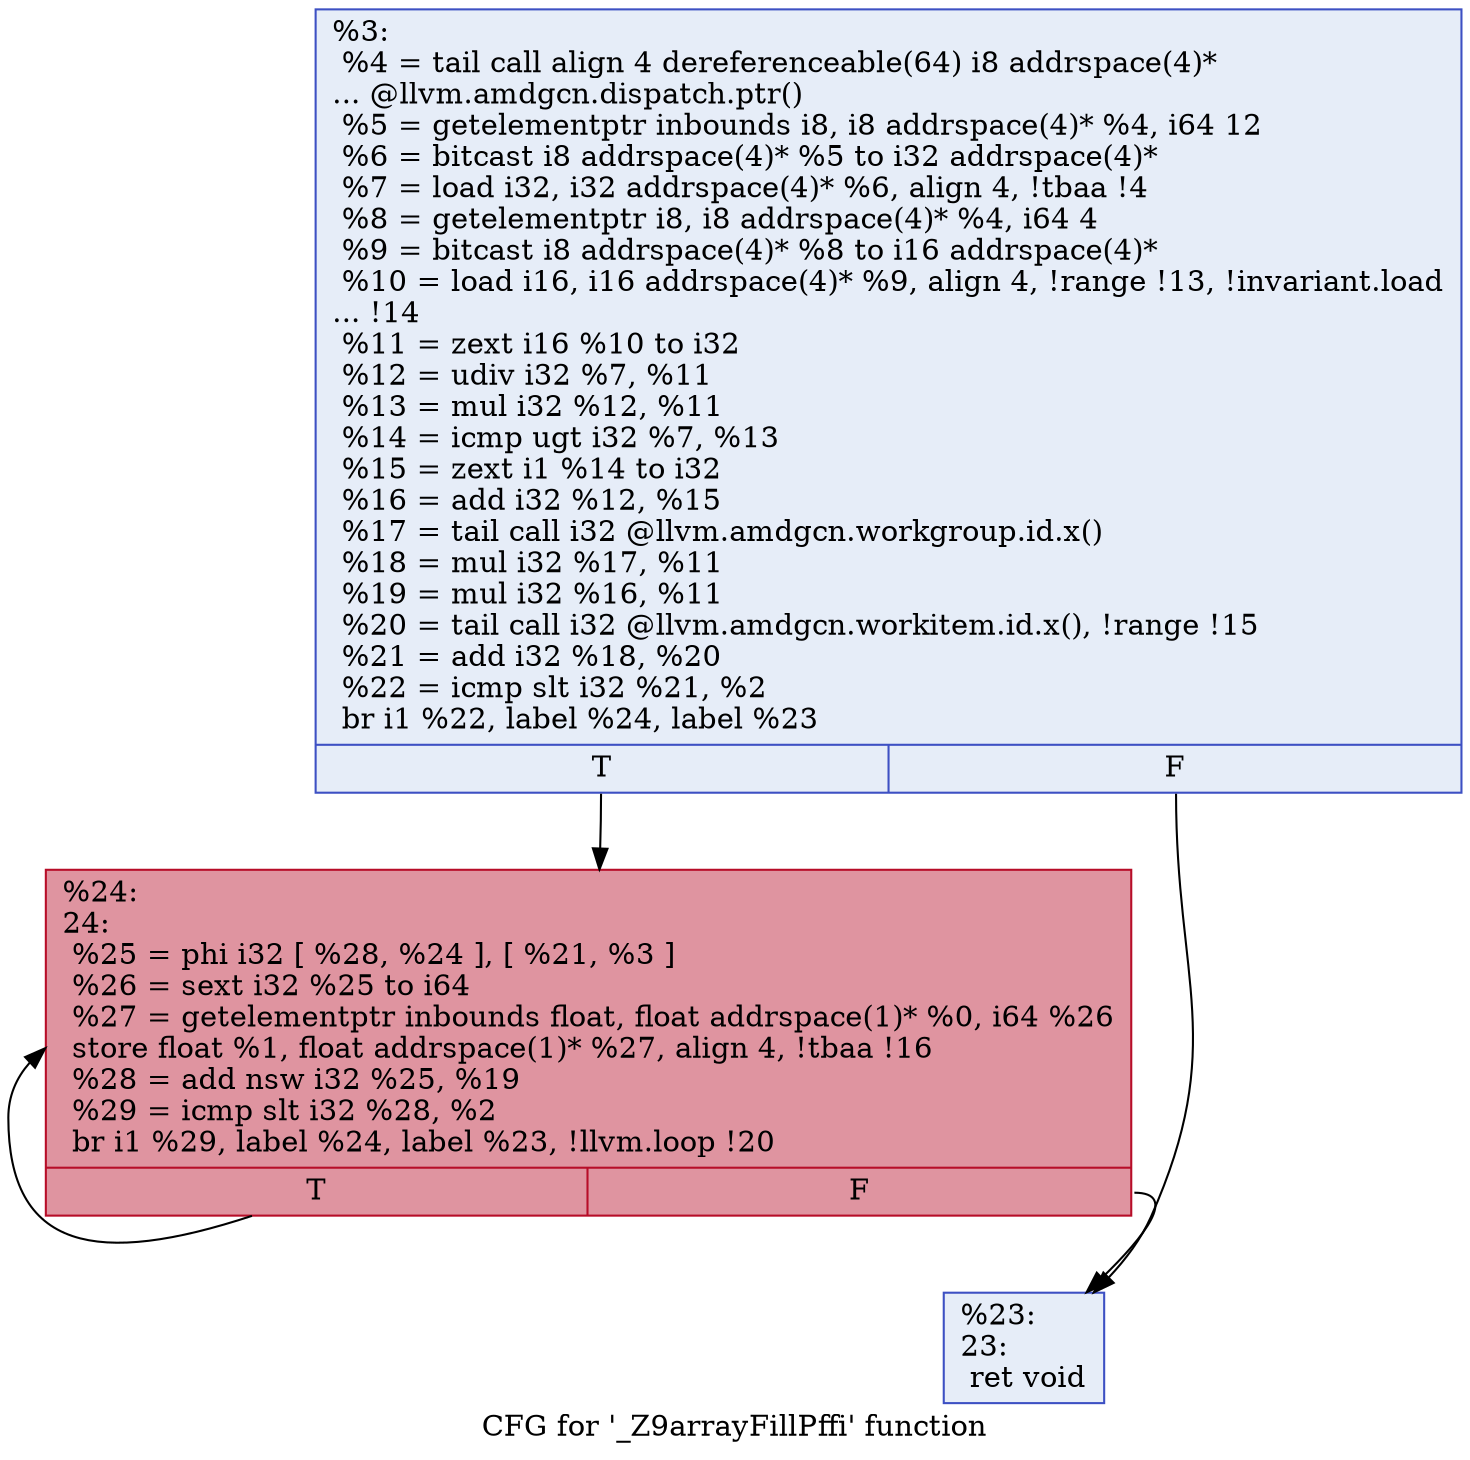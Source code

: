 digraph "CFG for '_Z9arrayFillPffi' function" {
	label="CFG for '_Z9arrayFillPffi' function";

	Node0x5220300 [shape=record,color="#3d50c3ff", style=filled, fillcolor="#c7d7f070",label="{%3:\l  %4 = tail call align 4 dereferenceable(64) i8 addrspace(4)*\l... @llvm.amdgcn.dispatch.ptr()\l  %5 = getelementptr inbounds i8, i8 addrspace(4)* %4, i64 12\l  %6 = bitcast i8 addrspace(4)* %5 to i32 addrspace(4)*\l  %7 = load i32, i32 addrspace(4)* %6, align 4, !tbaa !4\l  %8 = getelementptr i8, i8 addrspace(4)* %4, i64 4\l  %9 = bitcast i8 addrspace(4)* %8 to i16 addrspace(4)*\l  %10 = load i16, i16 addrspace(4)* %9, align 4, !range !13, !invariant.load\l... !14\l  %11 = zext i16 %10 to i32\l  %12 = udiv i32 %7, %11\l  %13 = mul i32 %12, %11\l  %14 = icmp ugt i32 %7, %13\l  %15 = zext i1 %14 to i32\l  %16 = add i32 %12, %15\l  %17 = tail call i32 @llvm.amdgcn.workgroup.id.x()\l  %18 = mul i32 %17, %11\l  %19 = mul i32 %16, %11\l  %20 = tail call i32 @llvm.amdgcn.workitem.id.x(), !range !15\l  %21 = add i32 %18, %20\l  %22 = icmp slt i32 %21, %2\l  br i1 %22, label %24, label %23\l|{<s0>T|<s1>F}}"];
	Node0x5220300:s0 -> Node0x5222890;
	Node0x5220300:s1 -> Node0x5222920;
	Node0x5222920 [shape=record,color="#3d50c3ff", style=filled, fillcolor="#c7d7f070",label="{%23:\l23:                                               \l  ret void\l}"];
	Node0x5222890 [shape=record,color="#b70d28ff", style=filled, fillcolor="#b70d2870",label="{%24:\l24:                                               \l  %25 = phi i32 [ %28, %24 ], [ %21, %3 ]\l  %26 = sext i32 %25 to i64\l  %27 = getelementptr inbounds float, float addrspace(1)* %0, i64 %26\l  store float %1, float addrspace(1)* %27, align 4, !tbaa !16\l  %28 = add nsw i32 %25, %19\l  %29 = icmp slt i32 %28, %2\l  br i1 %29, label %24, label %23, !llvm.loop !20\l|{<s0>T|<s1>F}}"];
	Node0x5222890:s0 -> Node0x5222890;
	Node0x5222890:s1 -> Node0x5222920;
}
